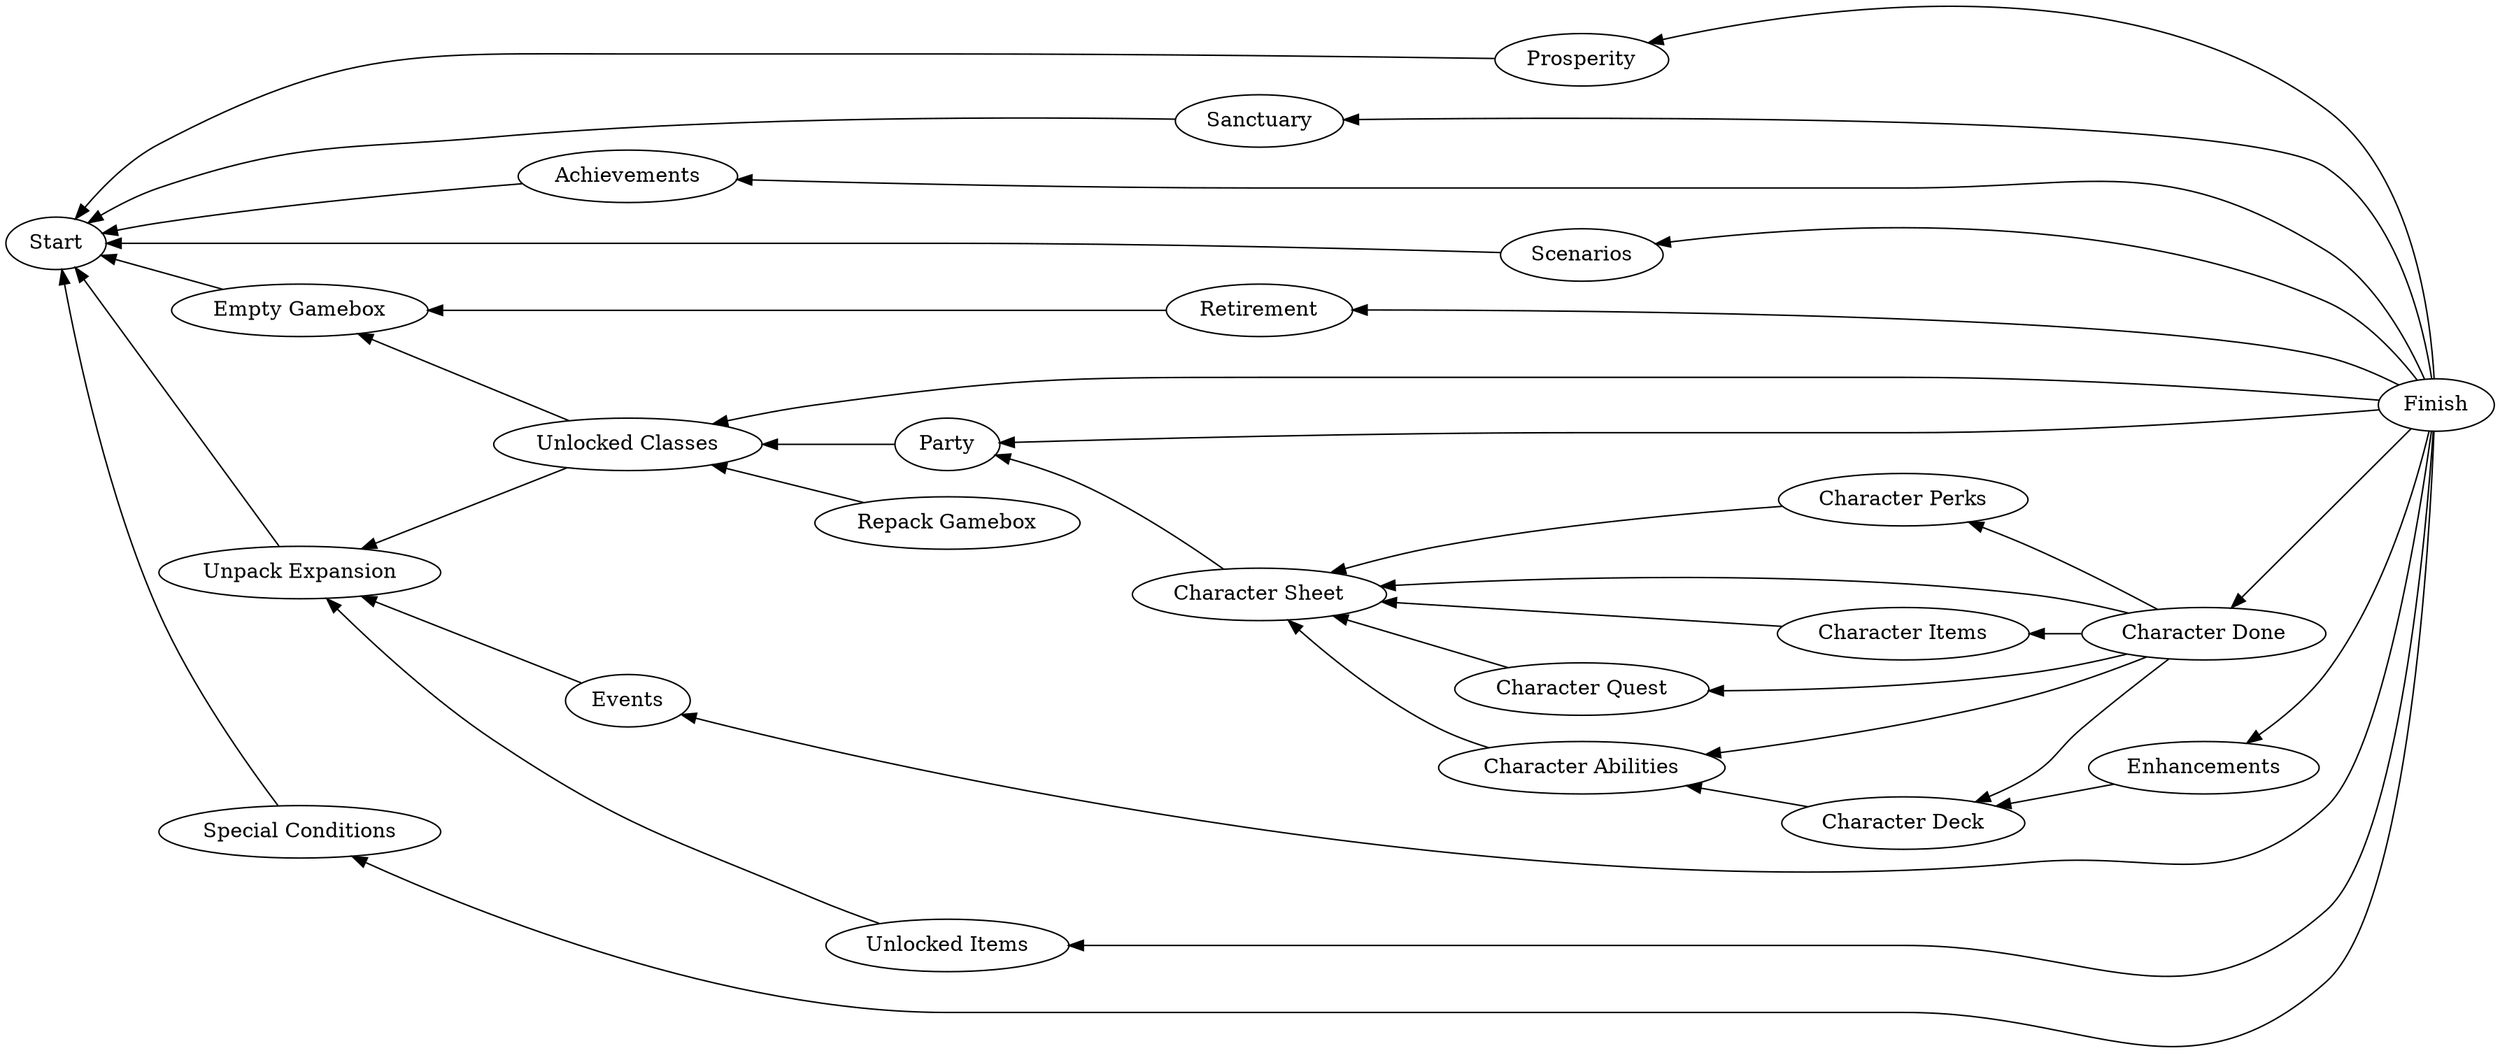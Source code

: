 digraph D {

    rankdir=RL

    "Prosperity" -> Start
    "Sanctuary" -> Start
    "Achievements" -> Start
    "Scenarios" -> Start

    "Unlocked Classes" -> "Empty Gamebox"
    "Unlocked Classes" -> "Unpack Expansion"
    "Unlocked Items" -> "Unpack Expansion"
    "Special Conditions" -> Start

    "Party" -> "Unlocked Classes"
    "Character Sheet" -> "Party"
    "Character Quest" -> "Character Sheet"
    "Character Perks" -> "Character Sheet"
    "Character Abilities" -> "Character Sheet"
    "Character Items" -> "Character Sheet"
    "Character Deck" -> "Character Abilities"

    "Character Done" -> "Character Sheet"
    "Character Done" -> "Character Quest"
    "Character Done" -> "Character Perks"
    "Character Done" -> "Character Abilities"
    "Character Done" -> "Character Items"
    "Character Done" -> "Character Deck"

    "Retirement" -> "Empty Gamebox"

    "Events" -> "Unpack Expansion"

    "Empty Gamebox" -> Start
    "Unpack Expansion" -> Start
    "Repack Gamebox" -> "Unlocked Classes"

    "Enhancements" -> "Character Deck"

    Finish -> "Prosperity"
    Finish -> "Sanctuary"
    Finish -> "Achievements"
    Finish -> "Scenarios"
    Finish -> "Unlocked Classes"
    Finish -> "Unlocked Items"
    Finish -> "Special Conditions"
    Finish -> "Party"
    Finish -> "Character Done"
    Finish -> "Enhancements"
    Finish -> "Retirement"
    Finish -> "Events"
}